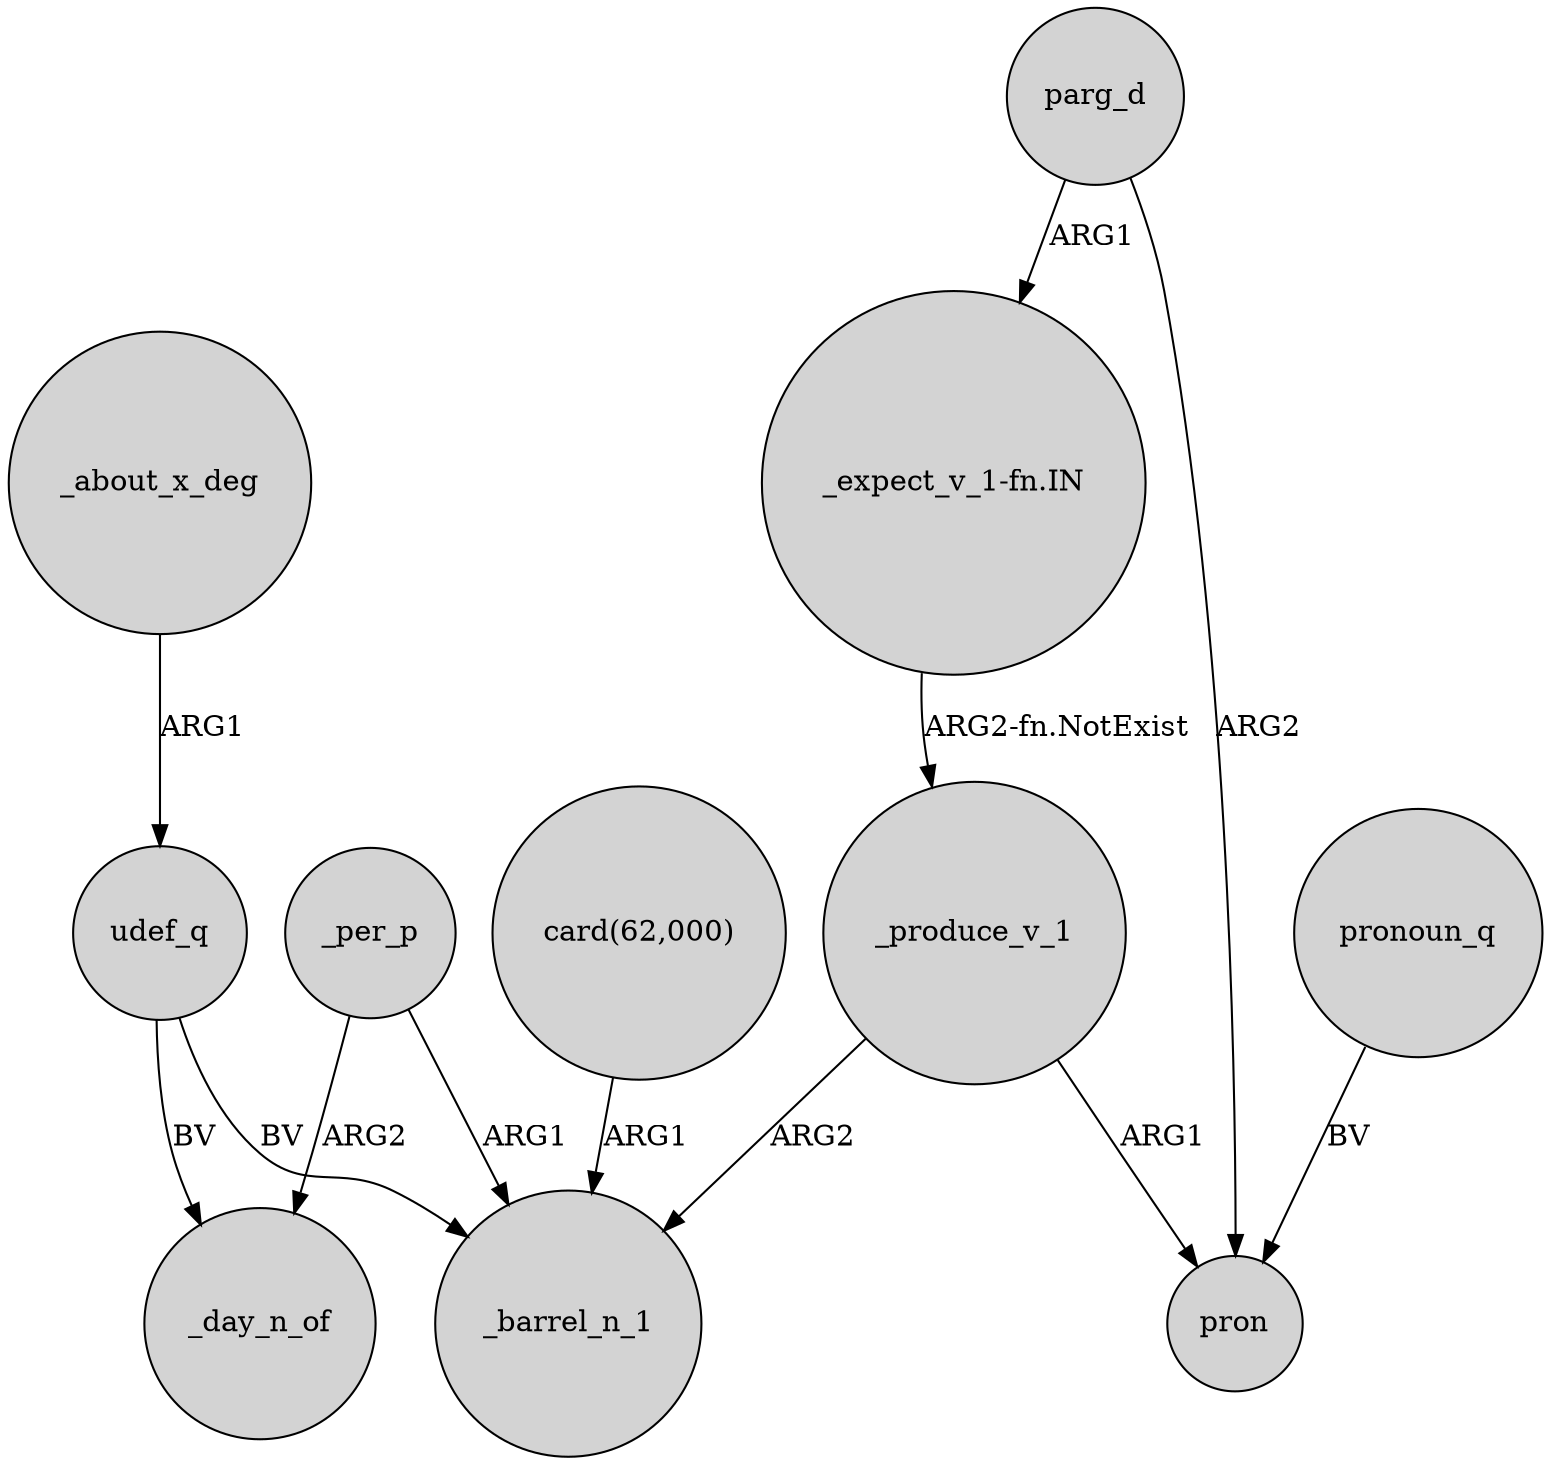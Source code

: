 digraph {
	node [shape=circle style=filled]
	_per_p -> _day_n_of [label=ARG2]
	_produce_v_1 -> _barrel_n_1 [label=ARG2]
	udef_q -> _day_n_of [label=BV]
	udef_q -> _barrel_n_1 [label=BV]
	"_expect_v_1-fn.IN" -> _produce_v_1 [label="ARG2-fn.NotExist"]
	_about_x_deg -> udef_q [label=ARG1]
	_per_p -> _barrel_n_1 [label=ARG1]
	parg_d -> "_expect_v_1-fn.IN" [label=ARG1]
	"card(62,000)" -> _barrel_n_1 [label=ARG1]
	parg_d -> pron [label=ARG2]
	_produce_v_1 -> pron [label=ARG1]
	pronoun_q -> pron [label=BV]
}
